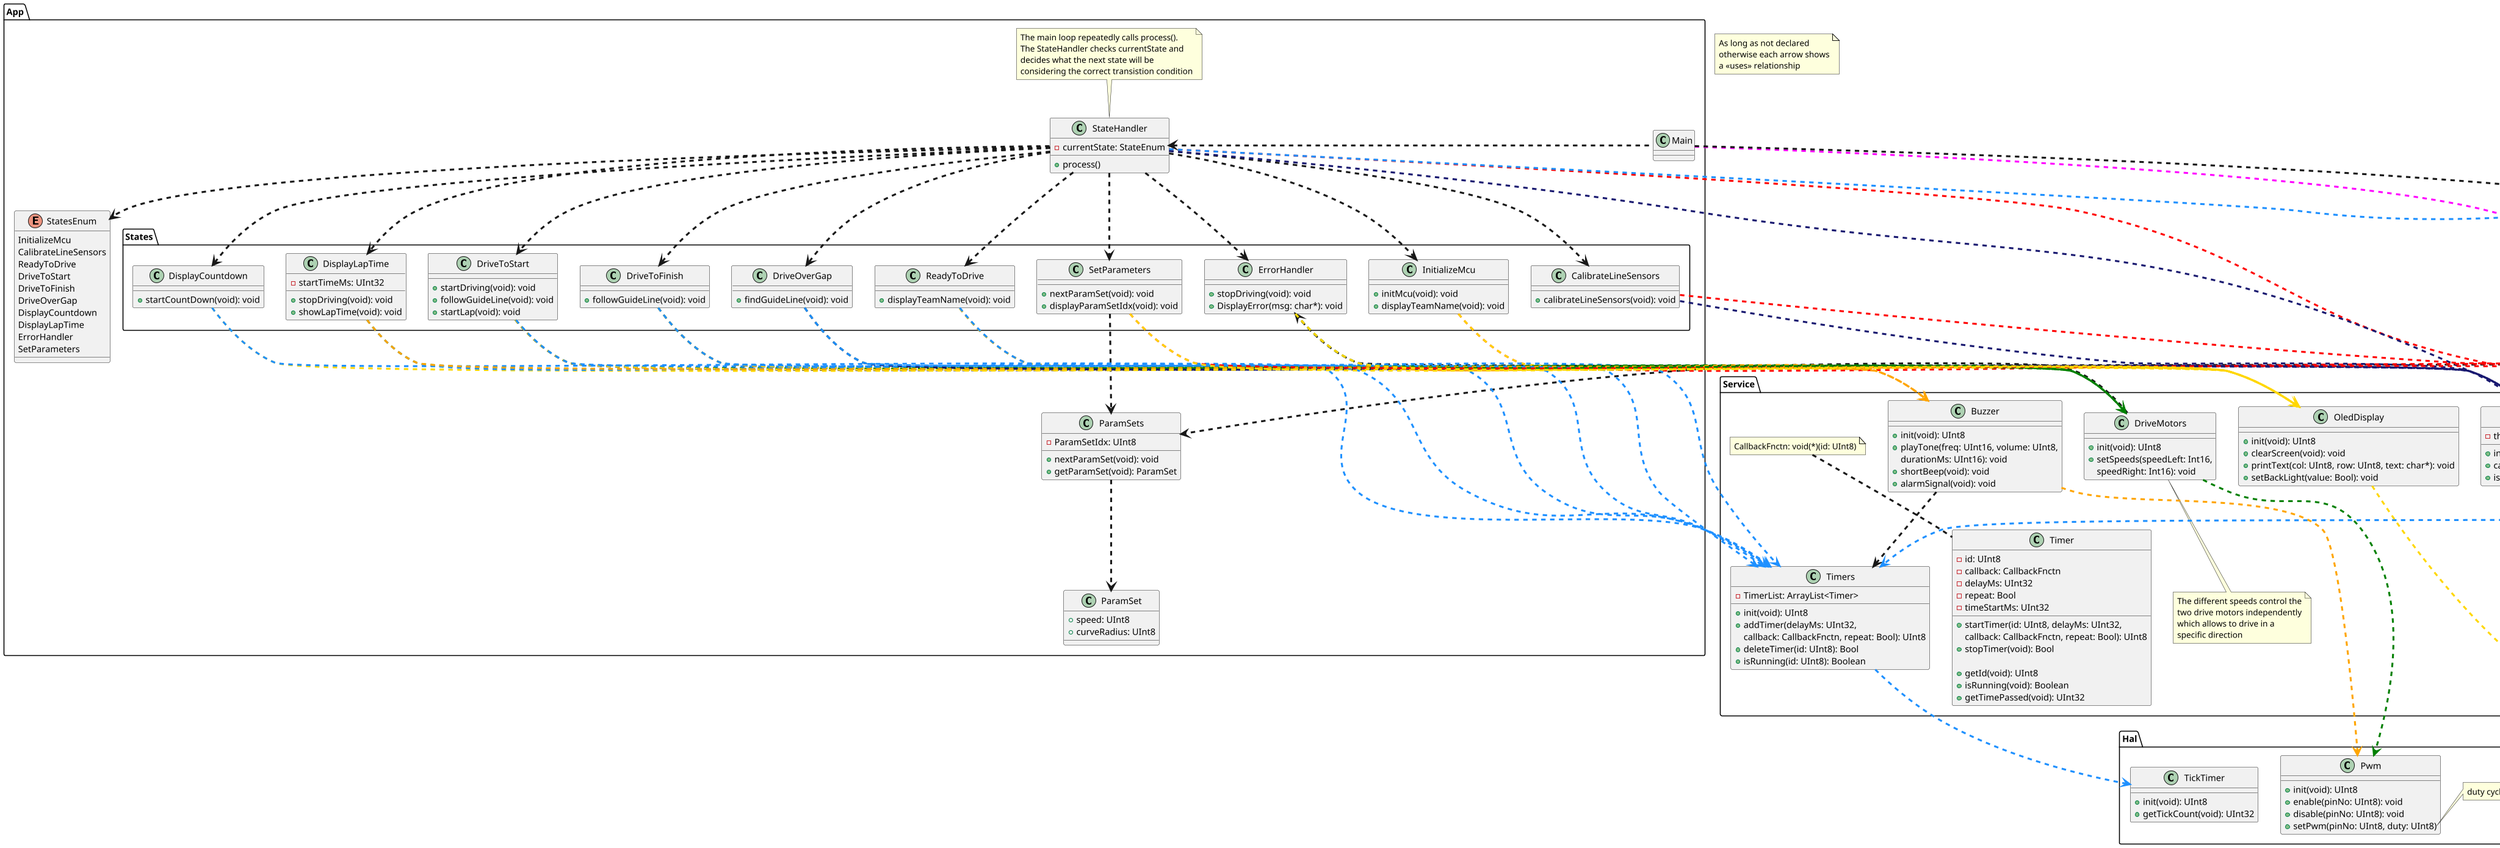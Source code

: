'Todo: Bei States alle ungenutzten enter-/process-/leave-Funktionen löschen

@startuml Classes

skinparam dpi 100
skinparam arrowThickness 3

package App {
    enum StatesEnum {
        InitializeMcu
        CalibrateLineSensors
        ReadyToDrive
        DriveToStart
        DriveToFinish
        DriveOverGap
        DisplayCountdown
        DisplayLapTime
        ErrorHandler
        SetParameters
    }


    class Main { 
    }

    class ParamSet {
        +speed: UInt8
        +curveRadius: UInt8
    }

    class ParamSets {
        -ParamSetIdx: UInt8
        +nextParamSet(void): void
        +getParamSet(void): ParamSet
    }

    ParamSets ..> ParamSet

    class StateHandler {
        -currentState: StateEnum
        +process()
    }
    note top of StateHandler
        The main loop repeatedly calls process().
        The StateHandler checks currentState and
        decides what the next state will be
        considering the correct transistion condition
    end note

    StateHandler ..> StatesEnum

    package States {

        StateHandler ..> InitializeMcu
        StateHandler ..> CalibrateLineSensors
        StateHandler ..> ReadyToDrive
        StateHandler ..> DriveToStart
        StateHandler ..> DriveToFinish
        StateHandler ..> DriveOverGap
        StateHandler ..> DisplayCountdown
        StateHandler ..> DisplayLapTime
        StateHandler ..> ErrorHandler
        StateHandler ..> SetParameters

        class InitializeMcu {
            +initMcu(void): void
            +displayTeamName(void): void
        }

        class CalibrateLineSensors {
            +calibrateLineSensors(void): void
        }

        class ReadyToDrive {
            +displayTeamName(void): void
        }

        class DriveToStart {
            +startDriving(void): void
            +followGuideLine(void): void
            +startLap(void): void
        }

        class DriveToFinish {
            +followGuideLine(void): void
        }

        class DriveOverGap {
            +findGuideLine(void): void
        }

        class DisplayCountdown {
            +startCountDown(void): void
        }

        class DisplayLapTime {
            -startTimeMs: UInt32
            +stopDriving(void): void
            +showLapTime(void): void
        }

        class ErrorHandler {
            +stopDriving(void): void
            +DisplayError(msg: char*): void
        }

        class SetParameters {
            +nextParamSet(void): void
            +displayParamSetIdx(void): void

        }

    }

    Main .left.> StateHandler
}

SetParameters ..> ParamSets

class SystemErrorHandler {
    +HandleError(msg: char*): void    
}
note bottom of SystemErrorHandler
    Handles system errors
    that do not directly
    arise from state errors 
end note

SystemErrorHandler ..> ErrorHandler

package Service {
    'As far as we know ServiceInit does not need any parameters and doesn't provide a return value
    class ServiceInit {
        +init(void): UInt8
    }
    note right of ServiceInit
        This is the init class of the package.
        It calls every init method of all
        the other classes in this package
    end note

    class OledDisplay {
        +init(void): UInt8
        +clearScreen(void): void
        +printText(col: UInt8, row: UInt8, text: char*): void
        +setBackLight(value: Bool): void
    }

    class Buttons {
        +init(void): UInt8
        +isPressed(buttonNo: UInt8): Bool
    }

    class LineSensors {
        -threshold: UInt16
        +init(void): UInt8
        +calibrate(void): void
        +isLineDetected(sensorNo: UInt8): Bool
    }

    class DriveMotors {
        +init(void): UInt8
        +setSpeeds(speedLeft: Int16, 
        speedRight: Int16): void
    }
    note bottom of DriveMotors
        The different speeds control the
        two drive motors independently
        which allows to drive in a
        specific direction
    end note

    class Buzzer {
        +init(void): UInt8
        +playTone(freq: UInt16, volume: UInt8,
        durationMs: UInt16): void
        +shortBeep(void): void
        +alarmSignal(void): void
    }

    class Timer {
        -id: UInt8
        -callback: CallbackFnctn
        -delayMs: UInt32
        -repeat: Bool
        -timeStartMs: UInt32
        +startTimer(id: UInt8, delayMs: UInt32,
         callback: CallbackFnctn, repeat: Bool): UInt8
        +stopTimer(void): Bool

        +getId(void): UInt8
        +isRunning(void): Boolean
        +getTimePassed(void): UInt32
    }
    note top of Timer
        CallbackFnctn: void(*)(id: UInt8)
    end note

    class Timers {
        -TimerList: ArrayList<Timer>
        +init(void): UInt8
        +addTimer(delayMs: UInt32,
        callback: CallbackFnctn, repeat: Bool): UInt8
        +deleteTimer(id: UInt8): Bool
        +isRunning(id: UInt8): Boolean
    }
}


Buzzer ..> Timers
DriveMotors ..> ParamSets

StateHandler .[#Red].> Buttons
StateHandler .[#MidnightBlue].> LineSensors
StateHandler .[#DodgerBlue].> Timers






Main .[#Fuchsia].> ServiceInit

'ParamSets .[#DarkMagenta].> EepromIo

InitializeMcu .[#Red].> Buttons
InitializeMcu .[#Gold].> OledDisplay

CalibrateLineSensors .[#Red].> Buttons
CalibrateLineSensors .[#MidnightBlue].> LineSensors

ReadyToDrive .[#MidnightBlue].> LineSensors
ReadyToDrive .[#Gold].> OledDisplay
ReadyToDrive .[#DodgerBlue].> Timers

DriveToStart .[#Orange].> Buzzer
DriveToStart .[#Green].> DriveMotors
DriveToStart .[#MidnightBlue].> LineSensors
DriveToStart .[#Gold].> OledDisplay
DriveToStart .[#DodgerBlue].> Timers

DriveToFinish .[#Green].> DriveMotors
DriveToFinish .[#MidnightBlue].> LineSensors
DriveToFinish .[#Gold].> OledDisplay
DriveToFinish .[#DodgerBlue].> Timers

DriveOverGap .[#Green].> DriveMotors
DriveOverGap .[#MidnightBlue].> LineSensors
DriveOverGap .[#DodgerBlue].> Timers

DisplayCountdown .[#Gold].> OledDisplay
DisplayCountdown .[#DodgerBlue].> Timers

DisplayLapTime .[#Green].> DriveMotors
DisplayLapTime .[#Gold].> OledDisplay
DisplayLapTime .[#DodgerBlue].> Timers
DisplayLapTime .[#Orange].> Buzzer

ErrorHandler .[#Orange].> Buzzer
ErrorHandler .[#Green].> DriveMotors
ErrorHandler .[#Gold].> OledDisplay

SetParameters .[#Red].> Buttons
SetParameters .[#Gold].> OledDisplay




package Hal {
    'We do not have any information how the provided HalInit will work and imagine that there are no parameters needed and there is no return value given
    class HalInit {
        +init(void): UInt8
    }
    note right of HalInit
        This is the init class of the package.
        It calls every init method of all
        the other classes in this package
    end note

    class Gpio {
        +init(void): UInt8
        +setDigital(pinNo: UInt8, state: Bool)
        +getDigital(pinNo: UInt8): Bool
        +getAnalog(pinNo: UInt8): UInt16
    }

    class Pwm {
        +init(void): UInt8
        +enable(pinNo: UInt8): void
        +disable(pinNo: UInt8): void
        +setPwm(pinNo: UInt8, duty: UInt8)
    }
    note right of Pwm::"setPwm"
        duty cycle ranges from 0 (0%) to 255 (100%)
    end note

    class TickTimer {
        +init(void): UInt8
        +getTickCount(void): UInt32
    }

}

/'
used colors
    [#Red]
    [#Orange]
    [#Gold]
    [#Green]
    [#DodgerBlue]
    [#MidnightBlue]
    [#DarkMagenta]
    [#Fuchsia]
'/

SystemErrorHandler .[#Gray].> Gpio

ServiceInit .[#Fuchsia].> HalInit

OledDisplay .[#Gold].> Gpio

Buttons .[#Red].> Gpio

Timers .[#DodgerBlue].> TickTimer

LineSensors .[#MidnightBlue].> Gpio

DriveMotors .[#Green].> Pwm

Buzzer .[#Orange].> Pwm



note as N1
    As long as not declared
    otherwise each arrow shows
    a <<uses>> relationship
end note



Main ..> SystemErrorHandler
ServiceInit ..> SystemErrorHandler
HalInit ..> SystemErrorHandler

@enduml
